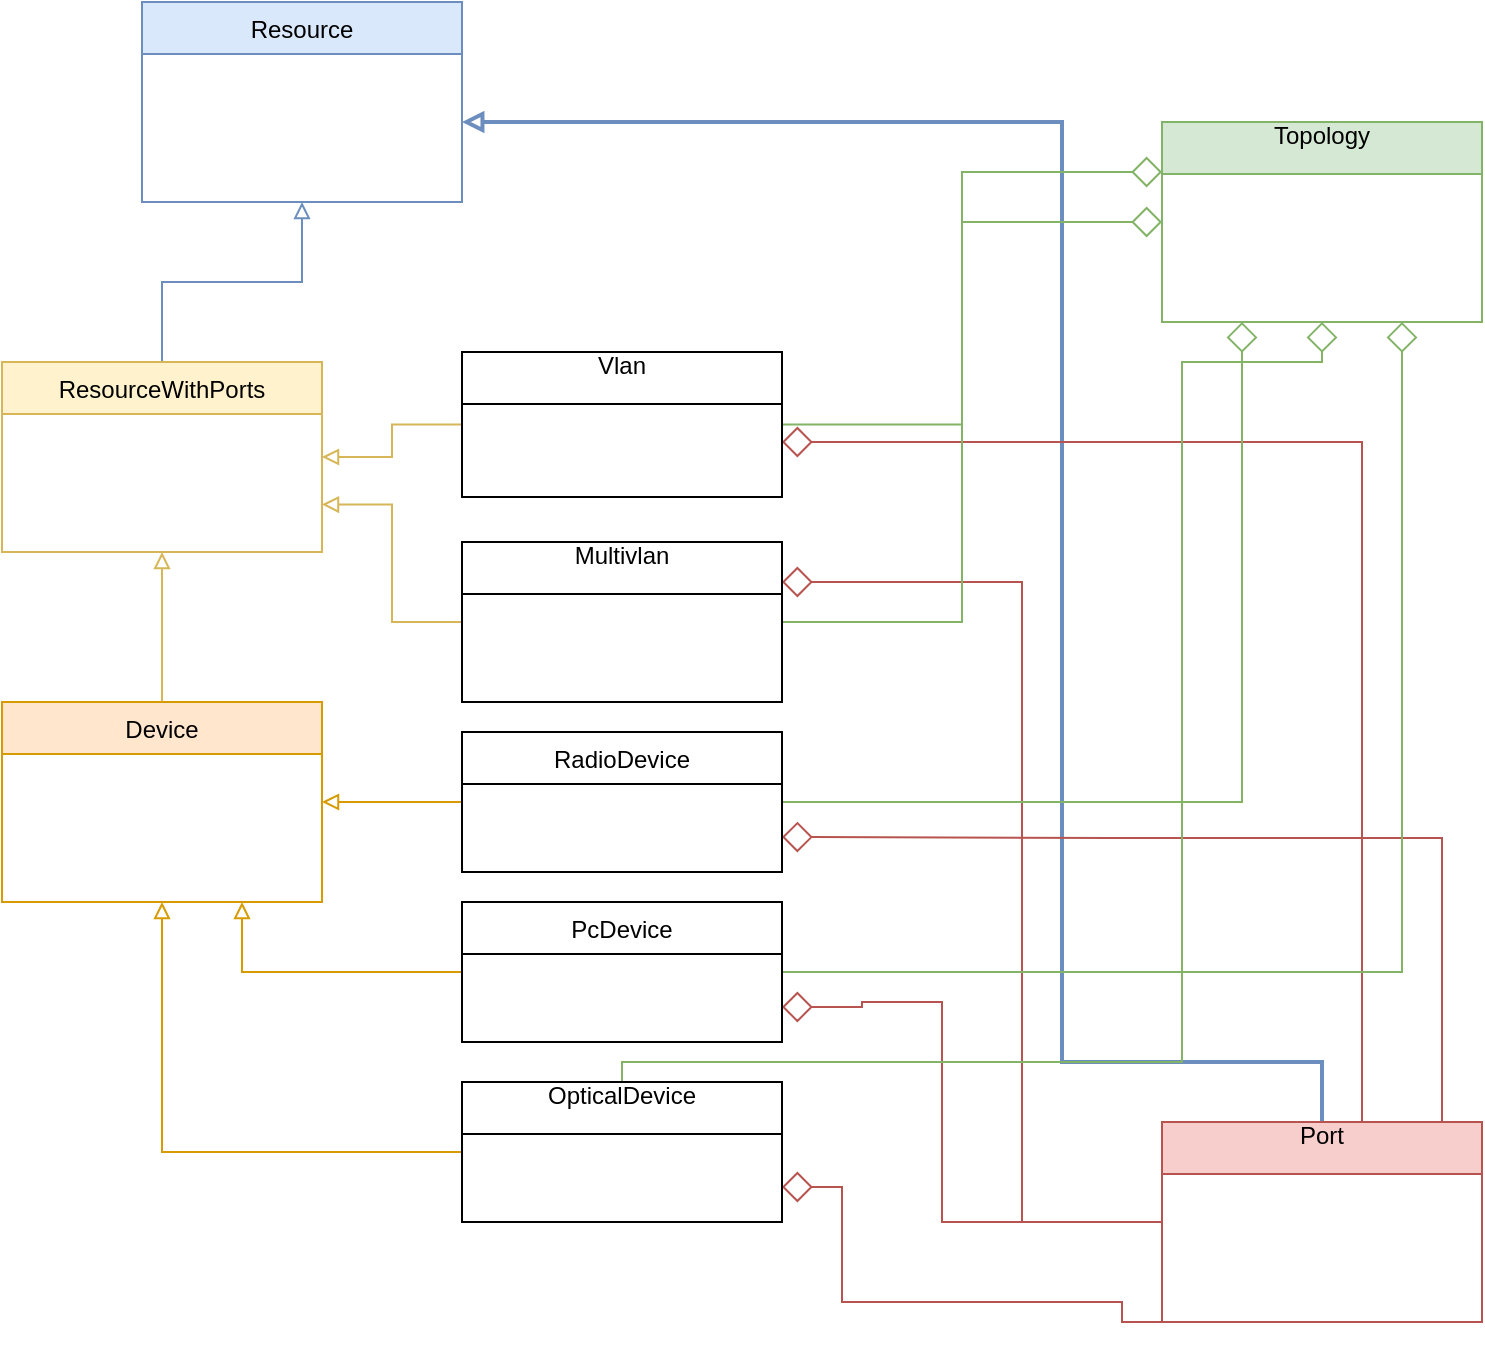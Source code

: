 <mxfile version="20.1.1" type="github">
  <diagram id="P9jer3ssEf0ignGrszvi" name="Page-1">
    <mxGraphModel dx="1185" dy="635" grid="1" gridSize="10" guides="1" tooltips="1" connect="1" arrows="1" fold="1" page="1" pageScale="1" pageWidth="850" pageHeight="1100" math="0" shadow="0">
      <root>
        <mxCell id="0" />
        <mxCell id="1" parent="0" />
        <mxCell id="ZpMVnMomHQZX6EwnOePA-6" value="Resource" style="swimlane;fontStyle=0;childLayout=stackLayout;horizontal=1;startSize=26;fillColor=#dae8fc;horizontalStack=0;resizeParent=1;resizeParentMax=0;resizeLast=0;collapsible=1;marginBottom=0;strokeColor=#6c8ebf;" parent="1" vertex="1">
          <mxGeometry x="70" y="20" width="160" height="100" as="geometry" />
        </mxCell>
        <mxCell id="ZpMVnMomHQZX6EwnOePA-13" style="edgeStyle=orthogonalEdgeStyle;rounded=0;orthogonalLoop=1;jettySize=auto;html=1;entryX=0.5;entryY=1;entryDx=0;entryDy=0;endArrow=block;endFill=0;fillColor=#dae8fc;strokeColor=#6c8ebf;" parent="1" source="ZpMVnMomHQZX6EwnOePA-8" target="ZpMVnMomHQZX6EwnOePA-6" edge="1">
          <mxGeometry relative="1" as="geometry" />
        </mxCell>
        <mxCell id="ZpMVnMomHQZX6EwnOePA-8" value="ResourceWithPorts" style="swimlane;fontStyle=0;childLayout=stackLayout;horizontal=1;startSize=26;fillColor=#fff2cc;horizontalStack=0;resizeParent=1;resizeParentMax=0;resizeLast=0;collapsible=1;marginBottom=0;strokeColor=#d6b656;" parent="1" vertex="1">
          <mxGeometry y="200" width="160" height="95" as="geometry" />
        </mxCell>
        <mxCell id="ZpMVnMomHQZX6EwnOePA-16" style="edgeStyle=orthogonalEdgeStyle;rounded=0;orthogonalLoop=1;jettySize=auto;html=1;entryX=0.5;entryY=1;entryDx=0;entryDy=0;endArrow=block;endFill=0;fillColor=#fff2cc;strokeColor=#d6b656;" parent="1" source="ZpMVnMomHQZX6EwnOePA-9" target="ZpMVnMomHQZX6EwnOePA-8" edge="1">
          <mxGeometry relative="1" as="geometry" />
        </mxCell>
        <mxCell id="ZpMVnMomHQZX6EwnOePA-9" value="Device" style="swimlane;fontStyle=0;childLayout=stackLayout;horizontal=1;startSize=26;fillColor=#ffe6cc;horizontalStack=0;resizeParent=1;resizeParentMax=0;resizeLast=0;collapsible=1;marginBottom=0;strokeColor=#d79b00;" parent="1" vertex="1">
          <mxGeometry y="370" width="160" height="100" as="geometry" />
        </mxCell>
        <mxCell id="ZpMVnMomHQZX6EwnOePA-10" value="Topology&#xa;" style="swimlane;fontStyle=0;childLayout=stackLayout;horizontal=1;startSize=26;fillColor=#d5e8d4;horizontalStack=0;resizeParent=1;resizeParentMax=0;resizeLast=0;collapsible=1;marginBottom=0;strokeColor=#82b366;" parent="1" vertex="1">
          <mxGeometry x="580" y="80" width="160" height="100" as="geometry" />
        </mxCell>
        <mxCell id="ZpMVnMomHQZX6EwnOePA-14" style="edgeStyle=orthogonalEdgeStyle;rounded=0;orthogonalLoop=1;jettySize=auto;html=1;exitX=0.5;exitY=0;exitDx=0;exitDy=0;endArrow=block;endFill=0;fillColor=#dae8fc;strokeColor=#6c8ebf;strokeWidth=2;" parent="1" source="ZpMVnMomHQZX6EwnOePA-11" edge="1">
          <mxGeometry relative="1" as="geometry">
            <Array as="points">
              <mxPoint x="530" y="550" />
              <mxPoint x="530" y="80" />
            </Array>
            <mxPoint x="230" y="80" as="targetPoint" />
          </mxGeometry>
        </mxCell>
        <mxCell id="72MZL3NQn3z5F6fI8JdT-3" style="edgeStyle=orthogonalEdgeStyle;rounded=0;orthogonalLoop=1;jettySize=auto;html=1;endArrow=diamond;endFill=0;endSize=13;fillColor=#f8cecc;strokeColor=#b85450;" edge="1" parent="1" source="ZpMVnMomHQZX6EwnOePA-11">
          <mxGeometry relative="1" as="geometry">
            <mxPoint x="390" y="240" as="targetPoint" />
            <Array as="points">
              <mxPoint x="680" y="240" />
            </Array>
          </mxGeometry>
        </mxCell>
        <mxCell id="72MZL3NQn3z5F6fI8JdT-5" style="edgeStyle=orthogonalEdgeStyle;rounded=0;orthogonalLoop=1;jettySize=auto;html=1;entryX=1;entryY=0.25;entryDx=0;entryDy=0;endArrow=diamond;endFill=0;endSize=13;fillColor=#f8cecc;strokeColor=#b85450;" edge="1" parent="1" source="ZpMVnMomHQZX6EwnOePA-11" target="ZpMVnMomHQZX6EwnOePA-18">
          <mxGeometry relative="1" as="geometry">
            <Array as="points">
              <mxPoint x="510" y="630" />
              <mxPoint x="510" y="310" />
            </Array>
          </mxGeometry>
        </mxCell>
        <mxCell id="72MZL3NQn3z5F6fI8JdT-7" style="edgeStyle=orthogonalEdgeStyle;rounded=0;orthogonalLoop=1;jettySize=auto;html=1;entryX=1;entryY=0.75;entryDx=0;entryDy=0;endArrow=diamond;endFill=0;endSize=13;fillColor=#f8cecc;strokeColor=#b85450;" edge="1" parent="1" source="ZpMVnMomHQZX6EwnOePA-11" target="ZpMVnMomHQZX6EwnOePA-20">
          <mxGeometry relative="1" as="geometry">
            <Array as="points">
              <mxPoint x="470" y="630" />
              <mxPoint x="470" y="520" />
              <mxPoint x="430" y="520" />
              <mxPoint x="430" y="523" />
            </Array>
          </mxGeometry>
        </mxCell>
        <mxCell id="72MZL3NQn3z5F6fI8JdT-8" style="edgeStyle=orthogonalEdgeStyle;rounded=0;orthogonalLoop=1;jettySize=auto;html=1;entryX=1;entryY=0.75;entryDx=0;entryDy=0;endArrow=diamond;endFill=0;endSize=13;exitX=0.25;exitY=1;exitDx=0;exitDy=0;fillColor=#f8cecc;strokeColor=#b85450;" edge="1" parent="1" source="ZpMVnMomHQZX6EwnOePA-11" target="ZpMVnMomHQZX6EwnOePA-19">
          <mxGeometry relative="1" as="geometry">
            <mxPoint x="450" y="520" as="sourcePoint" />
            <Array as="points">
              <mxPoint x="560" y="680" />
              <mxPoint x="560" y="670" />
              <mxPoint x="420" y="670" />
              <mxPoint x="420" y="613" />
            </Array>
          </mxGeometry>
        </mxCell>
        <mxCell id="72MZL3NQn3z5F6fI8JdT-9" style="edgeStyle=orthogonalEdgeStyle;rounded=0;orthogonalLoop=1;jettySize=auto;html=1;entryX=1;entryY=0.75;entryDx=0;entryDy=0;endArrow=diamond;endFill=0;endSize=13;fillColor=#f8cecc;strokeColor=#b85450;" edge="1" parent="1" source="ZpMVnMomHQZX6EwnOePA-11" target="ZpMVnMomHQZX6EwnOePA-21">
          <mxGeometry relative="1" as="geometry">
            <Array as="points">
              <mxPoint x="720" y="438" />
              <mxPoint x="555" y="438" />
            </Array>
          </mxGeometry>
        </mxCell>
        <mxCell id="ZpMVnMomHQZX6EwnOePA-11" value="Port&#xa;" style="swimlane;fontStyle=0;childLayout=stackLayout;horizontal=1;startSize=26;fillColor=#f8cecc;horizontalStack=0;resizeParent=1;resizeParentMax=0;resizeLast=0;collapsible=1;marginBottom=0;strokeColor=#b85450;" parent="1" vertex="1">
          <mxGeometry x="580" y="580" width="160" height="100" as="geometry" />
        </mxCell>
        <mxCell id="ZpMVnMomHQZX6EwnOePA-22" style="edgeStyle=orthogonalEdgeStyle;rounded=0;orthogonalLoop=1;jettySize=auto;html=1;entryX=1;entryY=0.5;entryDx=0;entryDy=0;endArrow=block;endFill=0;fillColor=#fff2cc;strokeColor=#d6b656;" parent="1" source="ZpMVnMomHQZX6EwnOePA-17" target="ZpMVnMomHQZX6EwnOePA-8" edge="1">
          <mxGeometry relative="1" as="geometry" />
        </mxCell>
        <mxCell id="72MZL3NQn3z5F6fI8JdT-12" style="edgeStyle=orthogonalEdgeStyle;rounded=0;orthogonalLoop=1;jettySize=auto;html=1;entryX=0;entryY=0.25;entryDx=0;entryDy=0;endArrow=diamond;endFill=0;endSize=13;fillColor=#d5e8d4;strokeColor=#82b366;" edge="1" parent="1" source="ZpMVnMomHQZX6EwnOePA-17" target="ZpMVnMomHQZX6EwnOePA-10">
          <mxGeometry relative="1" as="geometry" />
        </mxCell>
        <mxCell id="ZpMVnMomHQZX6EwnOePA-17" value="Vlan&#xa;" style="swimlane;fontStyle=0;childLayout=stackLayout;horizontal=1;startSize=26;fillColor=none;horizontalStack=0;resizeParent=1;resizeParentMax=0;resizeLast=0;collapsible=1;marginBottom=0;" parent="1" vertex="1">
          <mxGeometry x="230" y="195" width="160" height="72.5" as="geometry" />
        </mxCell>
        <mxCell id="ZpMVnMomHQZX6EwnOePA-23" style="edgeStyle=orthogonalEdgeStyle;rounded=0;orthogonalLoop=1;jettySize=auto;html=1;entryX=1;entryY=0.75;entryDx=0;entryDy=0;endArrow=block;endFill=0;fillColor=#fff2cc;strokeColor=#d6b656;" parent="1" source="ZpMVnMomHQZX6EwnOePA-18" target="ZpMVnMomHQZX6EwnOePA-8" edge="1">
          <mxGeometry relative="1" as="geometry" />
        </mxCell>
        <mxCell id="ZpMVnMomHQZX6EwnOePA-26" style="edgeStyle=orthogonalEdgeStyle;rounded=0;orthogonalLoop=1;jettySize=auto;html=1;entryX=0.5;entryY=1;entryDx=0;entryDy=0;endArrow=block;endFill=0;fillColor=#ffe6cc;strokeColor=#d79b00;" parent="1" source="ZpMVnMomHQZX6EwnOePA-19" target="ZpMVnMomHQZX6EwnOePA-9" edge="1">
          <mxGeometry relative="1" as="geometry" />
        </mxCell>
        <mxCell id="72MZL3NQn3z5F6fI8JdT-16" style="edgeStyle=orthogonalEdgeStyle;rounded=0;orthogonalLoop=1;jettySize=auto;html=1;entryX=0.5;entryY=1;entryDx=0;entryDy=0;endArrow=diamond;endFill=0;endSize=13;fillColor=#d5e8d4;strokeColor=#82b366;" edge="1" parent="1" source="ZpMVnMomHQZX6EwnOePA-19" target="ZpMVnMomHQZX6EwnOePA-10">
          <mxGeometry relative="1" as="geometry">
            <Array as="points">
              <mxPoint x="310" y="550" />
              <mxPoint x="590" y="550" />
              <mxPoint x="590" y="200" />
              <mxPoint x="660" y="200" />
            </Array>
          </mxGeometry>
        </mxCell>
        <mxCell id="ZpMVnMomHQZX6EwnOePA-19" value="OpticalDevice&#xa;" style="swimlane;fontStyle=0;childLayout=stackLayout;horizontal=1;startSize=26;fillColor=none;horizontalStack=0;resizeParent=1;resizeParentMax=0;resizeLast=0;collapsible=1;marginBottom=0;" parent="1" vertex="1">
          <mxGeometry x="230" y="560" width="160" height="70" as="geometry" />
        </mxCell>
        <mxCell id="ZpMVnMomHQZX6EwnOePA-25" style="edgeStyle=orthogonalEdgeStyle;rounded=0;orthogonalLoop=1;jettySize=auto;html=1;entryX=0.75;entryY=1;entryDx=0;entryDy=0;endArrow=block;endFill=0;fillColor=#ffe6cc;strokeColor=#d79b00;" parent="1" source="ZpMVnMomHQZX6EwnOePA-20" target="ZpMVnMomHQZX6EwnOePA-9" edge="1">
          <mxGeometry relative="1" as="geometry" />
        </mxCell>
        <mxCell id="72MZL3NQn3z5F6fI8JdT-15" style="edgeStyle=orthogonalEdgeStyle;rounded=0;orthogonalLoop=1;jettySize=auto;html=1;entryX=0.75;entryY=1;entryDx=0;entryDy=0;endArrow=diamond;endFill=0;endSize=13;fillColor=#d5e8d4;strokeColor=#82b366;" edge="1" parent="1" source="ZpMVnMomHQZX6EwnOePA-20" target="ZpMVnMomHQZX6EwnOePA-10">
          <mxGeometry relative="1" as="geometry" />
        </mxCell>
        <mxCell id="ZpMVnMomHQZX6EwnOePA-20" value="PcDevice" style="swimlane;fontStyle=0;childLayout=stackLayout;horizontal=1;startSize=26;fillColor=none;horizontalStack=0;resizeParent=1;resizeParentMax=0;resizeLast=0;collapsible=1;marginBottom=0;" parent="1" vertex="1">
          <mxGeometry x="230" y="470" width="160" height="70" as="geometry" />
        </mxCell>
        <mxCell id="ZpMVnMomHQZX6EwnOePA-24" style="edgeStyle=orthogonalEdgeStyle;rounded=0;orthogonalLoop=1;jettySize=auto;html=1;entryX=1;entryY=0.5;entryDx=0;entryDy=0;endArrow=block;endFill=0;fillColor=#ffe6cc;strokeColor=#d79b00;" parent="1" source="ZpMVnMomHQZX6EwnOePA-21" target="ZpMVnMomHQZX6EwnOePA-9" edge="1">
          <mxGeometry relative="1" as="geometry" />
        </mxCell>
        <mxCell id="72MZL3NQn3z5F6fI8JdT-14" style="edgeStyle=orthogonalEdgeStyle;rounded=0;orthogonalLoop=1;jettySize=auto;html=1;entryX=0.25;entryY=1;entryDx=0;entryDy=0;endArrow=diamond;endFill=0;endSize=13;fillColor=#d5e8d4;strokeColor=#82b366;" edge="1" parent="1" source="ZpMVnMomHQZX6EwnOePA-21" target="ZpMVnMomHQZX6EwnOePA-10">
          <mxGeometry relative="1" as="geometry" />
        </mxCell>
        <mxCell id="ZpMVnMomHQZX6EwnOePA-21" value="RadioDevice" style="swimlane;fontStyle=0;childLayout=stackLayout;horizontal=1;startSize=26;fillColor=none;horizontalStack=0;resizeParent=1;resizeParentMax=0;resizeLast=0;collapsible=1;marginBottom=0;" parent="1" vertex="1">
          <mxGeometry x="230" y="385" width="160" height="70" as="geometry" />
        </mxCell>
        <mxCell id="72MZL3NQn3z5F6fI8JdT-13" style="edgeStyle=orthogonalEdgeStyle;rounded=0;orthogonalLoop=1;jettySize=auto;html=1;endArrow=diamond;endFill=0;endSize=13;entryX=0;entryY=0.5;entryDx=0;entryDy=0;fillColor=#d5e8d4;strokeColor=#82b366;" edge="1" parent="1" source="ZpMVnMomHQZX6EwnOePA-18" target="ZpMVnMomHQZX6EwnOePA-10">
          <mxGeometry relative="1" as="geometry">
            <mxPoint x="540" y="301.379" as="targetPoint" />
          </mxGeometry>
        </mxCell>
        <mxCell id="ZpMVnMomHQZX6EwnOePA-18" value="Multivlan&#xa;" style="swimlane;fontStyle=0;childLayout=stackLayout;horizontal=1;startSize=26;fillColor=none;horizontalStack=0;resizeParent=1;resizeParentMax=0;resizeLast=0;collapsible=1;marginBottom=0;" parent="1" vertex="1">
          <mxGeometry x="230" y="290" width="160" height="80" as="geometry" />
        </mxCell>
      </root>
    </mxGraphModel>
  </diagram>
</mxfile>
